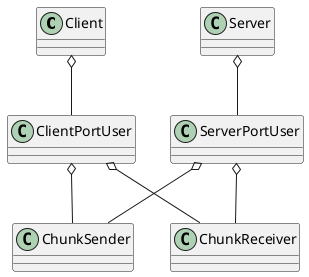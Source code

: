 @startuml

class Client {
}

class Server {
}

class ClientPortUser {
}

class ServerPortUser {
}

Client o-- ClientPortUser
Server o-- ServerPortUser

ClientPortUser o-- ChunkSender
ClientPortUser o-- ChunkReceiver

ServerPortUser o-- ChunkSender
ServerPortUser o-- ChunkReceiver

@enduml
